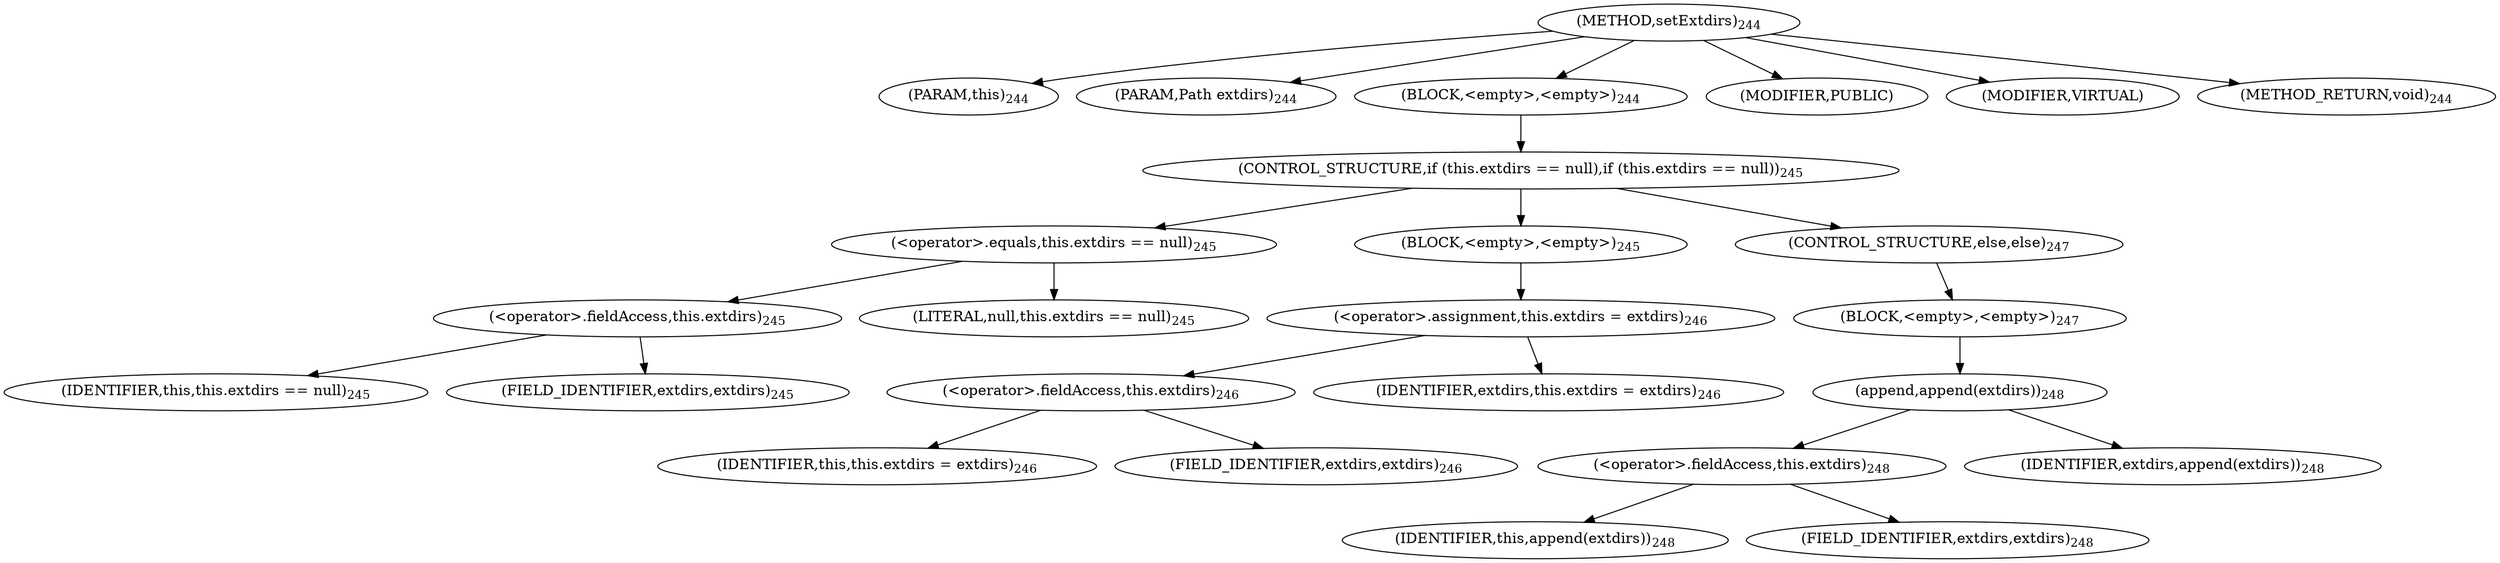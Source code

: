 digraph "setExtdirs" {  
"383" [label = <(METHOD,setExtdirs)<SUB>244</SUB>> ]
"14" [label = <(PARAM,this)<SUB>244</SUB>> ]
"384" [label = <(PARAM,Path extdirs)<SUB>244</SUB>> ]
"385" [label = <(BLOCK,&lt;empty&gt;,&lt;empty&gt;)<SUB>244</SUB>> ]
"386" [label = <(CONTROL_STRUCTURE,if (this.extdirs == null),if (this.extdirs == null))<SUB>245</SUB>> ]
"387" [label = <(&lt;operator&gt;.equals,this.extdirs == null)<SUB>245</SUB>> ]
"388" [label = <(&lt;operator&gt;.fieldAccess,this.extdirs)<SUB>245</SUB>> ]
"13" [label = <(IDENTIFIER,this,this.extdirs == null)<SUB>245</SUB>> ]
"389" [label = <(FIELD_IDENTIFIER,extdirs,extdirs)<SUB>245</SUB>> ]
"390" [label = <(LITERAL,null,this.extdirs == null)<SUB>245</SUB>> ]
"391" [label = <(BLOCK,&lt;empty&gt;,&lt;empty&gt;)<SUB>245</SUB>> ]
"392" [label = <(&lt;operator&gt;.assignment,this.extdirs = extdirs)<SUB>246</SUB>> ]
"393" [label = <(&lt;operator&gt;.fieldAccess,this.extdirs)<SUB>246</SUB>> ]
"15" [label = <(IDENTIFIER,this,this.extdirs = extdirs)<SUB>246</SUB>> ]
"394" [label = <(FIELD_IDENTIFIER,extdirs,extdirs)<SUB>246</SUB>> ]
"395" [label = <(IDENTIFIER,extdirs,this.extdirs = extdirs)<SUB>246</SUB>> ]
"396" [label = <(CONTROL_STRUCTURE,else,else)<SUB>247</SUB>> ]
"397" [label = <(BLOCK,&lt;empty&gt;,&lt;empty&gt;)<SUB>247</SUB>> ]
"398" [label = <(append,append(extdirs))<SUB>248</SUB>> ]
"399" [label = <(&lt;operator&gt;.fieldAccess,this.extdirs)<SUB>248</SUB>> ]
"16" [label = <(IDENTIFIER,this,append(extdirs))<SUB>248</SUB>> ]
"400" [label = <(FIELD_IDENTIFIER,extdirs,extdirs)<SUB>248</SUB>> ]
"401" [label = <(IDENTIFIER,extdirs,append(extdirs))<SUB>248</SUB>> ]
"402" [label = <(MODIFIER,PUBLIC)> ]
"403" [label = <(MODIFIER,VIRTUAL)> ]
"404" [label = <(METHOD_RETURN,void)<SUB>244</SUB>> ]
  "383" -> "14" 
  "383" -> "384" 
  "383" -> "385" 
  "383" -> "402" 
  "383" -> "403" 
  "383" -> "404" 
  "385" -> "386" 
  "386" -> "387" 
  "386" -> "391" 
  "386" -> "396" 
  "387" -> "388" 
  "387" -> "390" 
  "388" -> "13" 
  "388" -> "389" 
  "391" -> "392" 
  "392" -> "393" 
  "392" -> "395" 
  "393" -> "15" 
  "393" -> "394" 
  "396" -> "397" 
  "397" -> "398" 
  "398" -> "399" 
  "398" -> "401" 
  "399" -> "16" 
  "399" -> "400" 
}
